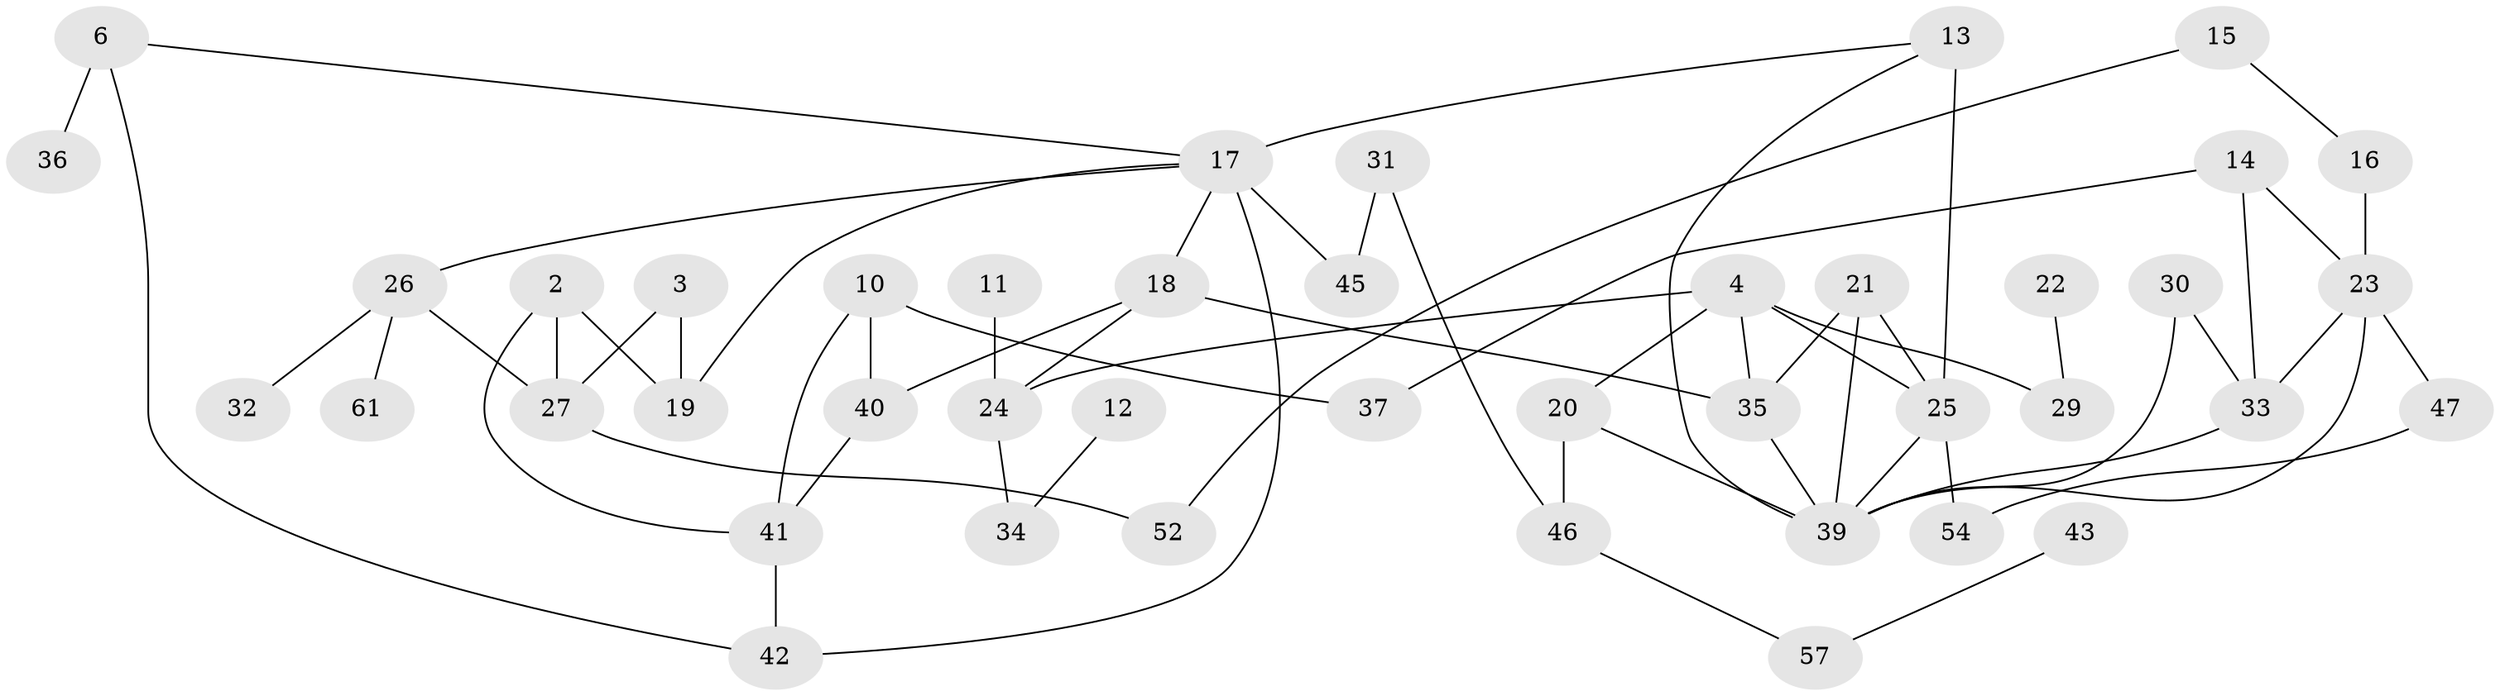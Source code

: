 // original degree distribution, {0: 0.14173228346456693, 1: 0.23622047244094488, 2: 0.31496062992125984, 3: 0.16535433070866143, 4: 0.08661417322834646, 5: 0.03937007874015748, 6: 0.007874015748031496, 8: 0.007874015748031496}
// Generated by graph-tools (version 1.1) at 2025/33/03/09/25 02:33:37]
// undirected, 43 vertices, 62 edges
graph export_dot {
graph [start="1"]
  node [color=gray90,style=filled];
  2;
  3;
  4;
  6;
  10;
  11;
  12;
  13;
  14;
  15;
  16;
  17;
  18;
  19;
  20;
  21;
  22;
  23;
  24;
  25;
  26;
  27;
  29;
  30;
  31;
  32;
  33;
  34;
  35;
  36;
  37;
  39;
  40;
  41;
  42;
  43;
  45;
  46;
  47;
  52;
  54;
  57;
  61;
  2 -- 19 [weight=1.0];
  2 -- 27 [weight=1.0];
  2 -- 41 [weight=1.0];
  3 -- 19 [weight=1.0];
  3 -- 27 [weight=1.0];
  4 -- 20 [weight=1.0];
  4 -- 24 [weight=1.0];
  4 -- 25 [weight=1.0];
  4 -- 29 [weight=1.0];
  4 -- 35 [weight=2.0];
  6 -- 17 [weight=1.0];
  6 -- 36 [weight=2.0];
  6 -- 42 [weight=1.0];
  10 -- 37 [weight=1.0];
  10 -- 40 [weight=1.0];
  10 -- 41 [weight=1.0];
  11 -- 24 [weight=1.0];
  12 -- 34 [weight=1.0];
  13 -- 17 [weight=2.0];
  13 -- 25 [weight=4.0];
  13 -- 39 [weight=1.0];
  14 -- 23 [weight=1.0];
  14 -- 33 [weight=1.0];
  14 -- 37 [weight=1.0];
  15 -- 16 [weight=1.0];
  15 -- 52 [weight=1.0];
  16 -- 23 [weight=1.0];
  17 -- 18 [weight=1.0];
  17 -- 19 [weight=1.0];
  17 -- 26 [weight=1.0];
  17 -- 42 [weight=1.0];
  17 -- 45 [weight=1.0];
  18 -- 24 [weight=1.0];
  18 -- 35 [weight=2.0];
  18 -- 40 [weight=1.0];
  20 -- 39 [weight=1.0];
  20 -- 46 [weight=2.0];
  21 -- 25 [weight=1.0];
  21 -- 35 [weight=1.0];
  21 -- 39 [weight=1.0];
  22 -- 29 [weight=1.0];
  23 -- 33 [weight=1.0];
  23 -- 39 [weight=1.0];
  23 -- 47 [weight=1.0];
  24 -- 34 [weight=1.0];
  25 -- 39 [weight=1.0];
  25 -- 54 [weight=2.0];
  26 -- 27 [weight=1.0];
  26 -- 32 [weight=1.0];
  26 -- 61 [weight=1.0];
  27 -- 52 [weight=1.0];
  30 -- 33 [weight=1.0];
  30 -- 39 [weight=1.0];
  31 -- 45 [weight=1.0];
  31 -- 46 [weight=1.0];
  33 -- 39 [weight=1.0];
  35 -- 39 [weight=1.0];
  40 -- 41 [weight=1.0];
  41 -- 42 [weight=1.0];
  43 -- 57 [weight=1.0];
  46 -- 57 [weight=1.0];
  47 -- 54 [weight=1.0];
}
